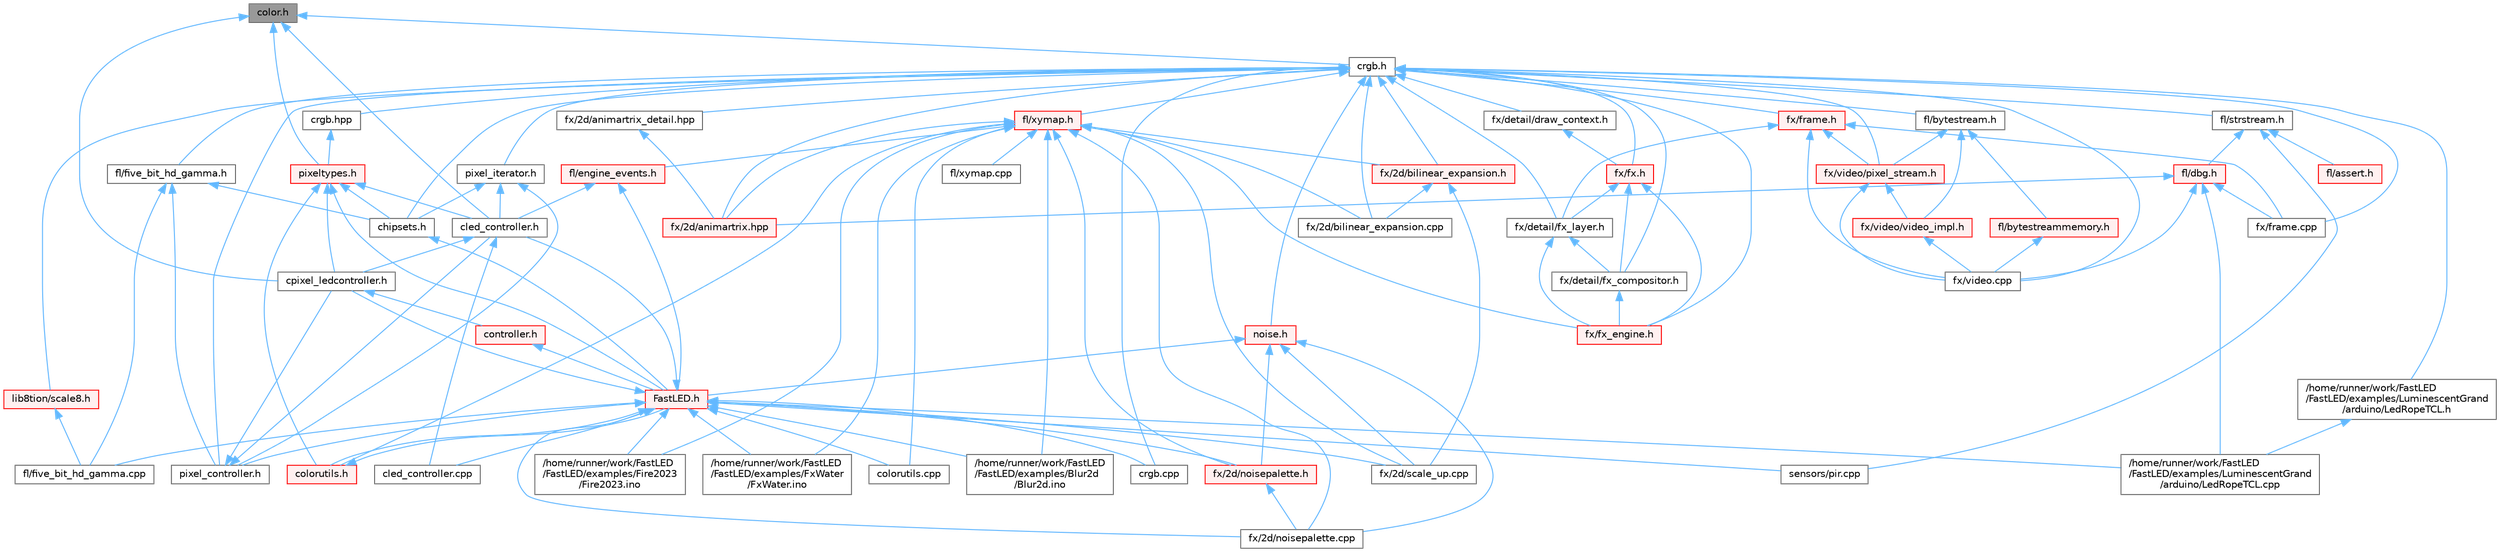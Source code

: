 digraph "color.h"
{
 // INTERACTIVE_SVG=YES
 // LATEX_PDF_SIZE
  bgcolor="transparent";
  edge [fontname=Helvetica,fontsize=10,labelfontname=Helvetica,labelfontsize=10];
  node [fontname=Helvetica,fontsize=10,shape=box,height=0.2,width=0.4];
  Node1 [id="Node000001",label="color.h",height=0.2,width=0.4,color="gray40", fillcolor="grey60", style="filled", fontcolor="black",tooltip="Contains definitions for color correction and temperature."];
  Node1 -> Node2 [id="edge1_Node000001_Node000002",dir="back",color="steelblue1",style="solid",tooltip=" "];
  Node2 [id="Node000002",label="cled_controller.h",height=0.2,width=0.4,color="grey40", fillcolor="white", style="filled",URL="$db/d6d/cled__controller_8h.html",tooltip="base definitions used by led controllers for writing out led data"];
  Node2 -> Node3 [id="edge2_Node000002_Node000003",dir="back",color="steelblue1",style="solid",tooltip=" "];
  Node3 [id="Node000003",label="cled_controller.cpp",height=0.2,width=0.4,color="grey40", fillcolor="white", style="filled",URL="$dd/dd8/cled__controller_8cpp.html",tooltip="base definitions used by led controllers for writing out led data"];
  Node2 -> Node4 [id="edge3_Node000002_Node000004",dir="back",color="steelblue1",style="solid",tooltip=" "];
  Node4 [id="Node000004",label="cpixel_ledcontroller.h",height=0.2,width=0.4,color="grey40", fillcolor="white", style="filled",URL="$d9/d57/cpixel__ledcontroller_8h.html",tooltip="defines the templated version of the CLEDController class"];
  Node4 -> Node5 [id="edge4_Node000004_Node000005",dir="back",color="steelblue1",style="solid",tooltip=" "];
  Node5 [id="Node000005",label="controller.h",height=0.2,width=0.4,color="red", fillcolor="#FFF0F0", style="filled",URL="$d2/dd9/controller_8h.html",tooltip="deprecated: base definitions used by led controllers for writing out led data"];
  Node5 -> Node6 [id="edge5_Node000005_Node000006",dir="back",color="steelblue1",style="solid",tooltip=" "];
  Node6 [id="Node000006",label="FastLED.h",height=0.2,width=0.4,color="red", fillcolor="#FFF0F0", style="filled",URL="$db/d97/_fast_l_e_d_8h.html",tooltip="central include file for FastLED, defines the CFastLED class/object"];
  Node6 -> Node14 [id="edge6_Node000006_Node000014",dir="back",color="steelblue1",style="solid",tooltip=" "];
  Node14 [id="Node000014",label="/home/runner/work/FastLED\l/FastLED/examples/Blur2d\l/Blur2d.ino",height=0.2,width=0.4,color="grey40", fillcolor="white", style="filled",URL="$df/d42/_blur2d_8ino.html",tooltip=" "];
  Node6 -> Node26 [id="edge7_Node000006_Node000026",dir="back",color="steelblue1",style="solid",tooltip=" "];
  Node26 [id="Node000026",label="/home/runner/work/FastLED\l/FastLED/examples/Fire2023\l/Fire2023.ino",height=0.2,width=0.4,color="grey40", fillcolor="white", style="filled",URL="$d8/d2c/_fire2023_8ino.html",tooltip=" "];
  Node6 -> Node38 [id="edge8_Node000006_Node000038",dir="back",color="steelblue1",style="solid",tooltip=" "];
  Node38 [id="Node000038",label="/home/runner/work/FastLED\l/FastLED/examples/FxWater\l/FxWater.ino",height=0.2,width=0.4,color="grey40", fillcolor="white", style="filled",URL="$dd/d61/_fx_water_8ino.html",tooltip=" "];
  Node6 -> Node40 [id="edge9_Node000006_Node000040",dir="back",color="steelblue1",style="solid",tooltip=" "];
  Node40 [id="Node000040",label="/home/runner/work/FastLED\l/FastLED/examples/LuminescentGrand\l/arduino/LedRopeTCL.cpp",height=0.2,width=0.4,color="grey40", fillcolor="white", style="filled",URL="$d6/dc9/_led_rope_t_c_l_8cpp.html",tooltip=" "];
  Node6 -> Node3 [id="edge10_Node000006_Node000003",dir="back",color="steelblue1",style="solid",tooltip=" "];
  Node6 -> Node2 [id="edge11_Node000006_Node000002",dir="back",color="steelblue1",style="solid",tooltip=" "];
  Node6 -> Node71 [id="edge12_Node000006_Node000071",dir="back",color="steelblue1",style="solid",tooltip=" "];
  Node71 [id="Node000071",label="colorutils.cpp",height=0.2,width=0.4,color="grey40", fillcolor="white", style="filled",URL="$da/d2d/colorutils_8cpp.html",tooltip="Utility functions for color fill, palettes, blending, and more."];
  Node6 -> Node72 [id="edge13_Node000006_Node000072",dir="back",color="steelblue1",style="solid",tooltip=" "];
  Node72 [id="Node000072",label="colorutils.h",height=0.2,width=0.4,color="red", fillcolor="#FFF0F0", style="filled",URL="$d1/dfb/colorutils_8h.html",tooltip="Utility functions for color fill, palettes, blending, and more."];
  Node72 -> Node6 [id="edge14_Node000072_Node000006",dir="back",color="steelblue1",style="solid",tooltip=" "];
  Node6 -> Node4 [id="edge15_Node000006_Node000004",dir="back",color="steelblue1",style="solid",tooltip=" "];
  Node6 -> Node74 [id="edge16_Node000006_Node000074",dir="back",color="steelblue1",style="solid",tooltip=" "];
  Node74 [id="Node000074",label="crgb.cpp",height=0.2,width=0.4,color="grey40", fillcolor="white", style="filled",URL="$d0/de3/crgb_8cpp.html",tooltip="Utility functions for the red, green, and blue (RGB) pixel struct."];
  Node6 -> Node84 [id="edge17_Node000006_Node000084",dir="back",color="steelblue1",style="solid",tooltip=" "];
  Node84 [id="Node000084",label="fl/five_bit_hd_gamma.cpp",height=0.2,width=0.4,color="grey40", fillcolor="white", style="filled",URL="$dd/d05/five__bit__hd__gamma_8cpp.html",tooltip="Defines functions for five-bit gamma correction."];
  Node6 -> Node92 [id="edge18_Node000006_Node000092",dir="back",color="steelblue1",style="solid",tooltip=" "];
  Node92 [id="Node000092",label="fx/2d/noisepalette.cpp",height=0.2,width=0.4,color="grey40", fillcolor="white", style="filled",URL="$d6/d66/noisepalette_8cpp.html",tooltip=" "];
  Node6 -> Node93 [id="edge19_Node000006_Node000093",dir="back",color="steelblue1",style="solid",tooltip=" "];
  Node93 [id="Node000093",label="fx/2d/noisepalette.h",height=0.2,width=0.4,color="red", fillcolor="#FFF0F0", style="filled",URL="$d6/dc7/noisepalette_8h.html",tooltip="Demonstrates how to mix noise generation with color palettes on a 2D LED matrix."];
  Node93 -> Node92 [id="edge20_Node000093_Node000092",dir="back",color="steelblue1",style="solid",tooltip=" "];
  Node6 -> Node95 [id="edge21_Node000006_Node000095",dir="back",color="steelblue1",style="solid",tooltip=" "];
  Node95 [id="Node000095",label="fx/2d/scale_up.cpp",height=0.2,width=0.4,color="grey40", fillcolor="white", style="filled",URL="$dc/d8c/scale__up_8cpp.html",tooltip=" "];
  Node6 -> Node109 [id="edge22_Node000006_Node000109",dir="back",color="steelblue1",style="solid",tooltip=" "];
  Node109 [id="Node000109",label="pixel_controller.h",height=0.2,width=0.4,color="grey40", fillcolor="white", style="filled",URL="$d5/d4d/pixel__controller_8h.html",tooltip="Low level pixel data writing class."];
  Node109 -> Node2 [id="edge23_Node000109_Node000002",dir="back",color="steelblue1",style="solid",tooltip=" "];
  Node109 -> Node4 [id="edge24_Node000109_Node000004",dir="back",color="steelblue1",style="solid",tooltip=" "];
  Node6 -> Node81 [id="edge25_Node000006_Node000081",dir="back",color="steelblue1",style="solid",tooltip=" "];
  Node81 [id="Node000081",label="sensors/pir.cpp",height=0.2,width=0.4,color="grey40", fillcolor="white", style="filled",URL="$d2/da7/pir_8cpp.html",tooltip=" "];
  Node1 -> Node4 [id="edge26_Node000001_Node000004",dir="back",color="steelblue1",style="solid",tooltip=" "];
  Node1 -> Node115 [id="edge27_Node000001_Node000115",dir="back",color="steelblue1",style="solid",tooltip=" "];
  Node115 [id="Node000115",label="crgb.h",height=0.2,width=0.4,color="grey40", fillcolor="white", style="filled",URL="$db/dd1/crgb_8h.html",tooltip="Defines the red, green, and blue (RGB) pixel struct."];
  Node115 -> Node116 [id="edge28_Node000115_Node000116",dir="back",color="steelblue1",style="solid",tooltip=" "];
  Node116 [id="Node000116",label="/home/runner/work/FastLED\l/FastLED/examples/LuminescentGrand\l/arduino/LedRopeTCL.h",height=0.2,width=0.4,color="grey40", fillcolor="white", style="filled",URL="$d9/d7e/_led_rope_t_c_l_8h.html",tooltip=" "];
  Node116 -> Node40 [id="edge29_Node000116_Node000040",dir="back",color="steelblue1",style="solid",tooltip=" "];
  Node115 -> Node105 [id="edge30_Node000115_Node000105",dir="back",color="steelblue1",style="solid",tooltip=" "];
  Node105 [id="Node000105",label="chipsets.h",height=0.2,width=0.4,color="grey40", fillcolor="white", style="filled",URL="$db/d66/chipsets_8h.html",tooltip="Contains the bulk of the definitions for the various LED chipsets supported."];
  Node105 -> Node6 [id="edge31_Node000105_Node000006",dir="back",color="steelblue1",style="solid",tooltip=" "];
  Node115 -> Node74 [id="edge32_Node000115_Node000074",dir="back",color="steelblue1",style="solid",tooltip=" "];
  Node115 -> Node103 [id="edge33_Node000115_Node000103",dir="back",color="steelblue1",style="solid",tooltip=" "];
  Node103 [id="Node000103",label="crgb.hpp",height=0.2,width=0.4,color="grey40", fillcolor="white", style="filled",URL="$d0/d4b/crgb_8hpp.html",tooltip="Defines utility functions for the red, green, and blue (RGB) pixel struct."];
  Node103 -> Node104 [id="edge34_Node000103_Node000104",dir="back",color="steelblue1",style="solid",tooltip=" "];
  Node104 [id="Node000104",label="pixeltypes.h",height=0.2,width=0.4,color="red", fillcolor="#FFF0F0", style="filled",URL="$d2/dba/pixeltypes_8h.html",tooltip="Includes defintions for RGB and HSV pixels."];
  Node104 -> Node6 [id="edge35_Node000104_Node000006",dir="back",color="steelblue1",style="solid",tooltip=" "];
  Node104 -> Node105 [id="edge36_Node000104_Node000105",dir="back",color="steelblue1",style="solid",tooltip=" "];
  Node104 -> Node2 [id="edge37_Node000104_Node000002",dir="back",color="steelblue1",style="solid",tooltip=" "];
  Node104 -> Node72 [id="edge38_Node000104_Node000072",dir="back",color="steelblue1",style="solid",tooltip=" "];
  Node104 -> Node4 [id="edge39_Node000104_Node000004",dir="back",color="steelblue1",style="solid",tooltip=" "];
  Node115 -> Node117 [id="edge40_Node000115_Node000117",dir="back",color="steelblue1",style="solid",tooltip=" "];
  Node117 [id="Node000117",label="fl/bytestream.h",height=0.2,width=0.4,color="grey40", fillcolor="white", style="filled",URL="$dd/d2b/bytestream_8h.html",tooltip=" "];
  Node117 -> Node118 [id="edge41_Node000117_Node000118",dir="back",color="steelblue1",style="solid",tooltip=" "];
  Node118 [id="Node000118",label="fl/bytestreammemory.h",height=0.2,width=0.4,color="red", fillcolor="#FFF0F0", style="filled",URL="$d1/d24/bytestreammemory_8h.html",tooltip=" "];
  Node118 -> Node120 [id="edge42_Node000118_Node000120",dir="back",color="steelblue1",style="solid",tooltip=" "];
  Node120 [id="Node000120",label="fx/video.cpp",height=0.2,width=0.4,color="grey40", fillcolor="white", style="filled",URL="$d0/d05/video_8cpp.html",tooltip=" "];
  Node117 -> Node121 [id="edge43_Node000117_Node000121",dir="back",color="steelblue1",style="solid",tooltip=" "];
  Node121 [id="Node000121",label="fx/video/pixel_stream.h",height=0.2,width=0.4,color="red", fillcolor="#FFF0F0", style="filled",URL="$d3/dfa/pixel__stream_8h.html",tooltip=" "];
  Node121 -> Node120 [id="edge44_Node000121_Node000120",dir="back",color="steelblue1",style="solid",tooltip=" "];
  Node121 -> Node124 [id="edge45_Node000121_Node000124",dir="back",color="steelblue1",style="solid",tooltip=" "];
  Node124 [id="Node000124",label="fx/video/video_impl.h",height=0.2,width=0.4,color="red", fillcolor="#FFF0F0", style="filled",URL="$d5/d82/video__impl_8h.html",tooltip=" "];
  Node124 -> Node120 [id="edge46_Node000124_Node000120",dir="back",color="steelblue1",style="solid",tooltip=" "];
  Node117 -> Node124 [id="edge47_Node000117_Node000124",dir="back",color="steelblue1",style="solid",tooltip=" "];
  Node115 -> Node127 [id="edge48_Node000115_Node000127",dir="back",color="steelblue1",style="solid",tooltip=" "];
  Node127 [id="Node000127",label="fl/five_bit_hd_gamma.h",height=0.2,width=0.4,color="grey40", fillcolor="white", style="filled",URL="$dc/d44/five__bit__hd__gamma_8h.html",tooltip="Declares functions for five-bit gamma correction."];
  Node127 -> Node105 [id="edge49_Node000127_Node000105",dir="back",color="steelblue1",style="solid",tooltip=" "];
  Node127 -> Node84 [id="edge50_Node000127_Node000084",dir="back",color="steelblue1",style="solid",tooltip=" "];
  Node127 -> Node109 [id="edge51_Node000127_Node000109",dir="back",color="steelblue1",style="solid",tooltip=" "];
  Node115 -> Node128 [id="edge52_Node000115_Node000128",dir="back",color="steelblue1",style="solid",tooltip=" "];
  Node128 [id="Node000128",label="fl/strstream.h",height=0.2,width=0.4,color="grey40", fillcolor="white", style="filled",URL="$d8/d00/strstream_8h.html",tooltip=" "];
  Node128 -> Node129 [id="edge53_Node000128_Node000129",dir="back",color="steelblue1",style="solid",tooltip=" "];
  Node129 [id="Node000129",label="fl/assert.h",height=0.2,width=0.4,color="red", fillcolor="#FFF0F0", style="filled",URL="$dc/da7/assert_8h.html",tooltip=" "];
  Node128 -> Node143 [id="edge54_Node000128_Node000143",dir="back",color="steelblue1",style="solid",tooltip=" "];
  Node143 [id="Node000143",label="fl/dbg.h",height=0.2,width=0.4,color="red", fillcolor="#FFF0F0", style="filled",URL="$d6/d01/dbg_8h.html",tooltip=" "];
  Node143 -> Node40 [id="edge55_Node000143_Node000040",dir="back",color="steelblue1",style="solid",tooltip=" "];
  Node143 -> Node150 [id="edge56_Node000143_Node000150",dir="back",color="steelblue1",style="solid",tooltip=" "];
  Node150 [id="Node000150",label="fx/2d/animartrix.hpp",height=0.2,width=0.4,color="red", fillcolor="#FFF0F0", style="filled",URL="$d3/dc3/animartrix_8hpp.html",tooltip=" "];
  Node143 -> Node151 [id="edge57_Node000143_Node000151",dir="back",color="steelblue1",style="solid",tooltip=" "];
  Node151 [id="Node000151",label="fx/frame.cpp",height=0.2,width=0.4,color="grey40", fillcolor="white", style="filled",URL="$da/d14/frame_8cpp.html",tooltip=" "];
  Node143 -> Node120 [id="edge58_Node000143_Node000120",dir="back",color="steelblue1",style="solid",tooltip=" "];
  Node128 -> Node81 [id="edge59_Node000128_Node000081",dir="back",color="steelblue1",style="solid",tooltip=" "];
  Node115 -> Node152 [id="edge60_Node000115_Node000152",dir="back",color="steelblue1",style="solid",tooltip=" "];
  Node152 [id="Node000152",label="fl/xymap.h",height=0.2,width=0.4,color="red", fillcolor="#FFF0F0", style="filled",URL="$d6/dc9/fl_2xymap_8h.html",tooltip=" "];
  Node152 -> Node14 [id="edge61_Node000152_Node000014",dir="back",color="steelblue1",style="solid",tooltip=" "];
  Node152 -> Node26 [id="edge62_Node000152_Node000026",dir="back",color="steelblue1",style="solid",tooltip=" "];
  Node152 -> Node38 [id="edge63_Node000152_Node000038",dir="back",color="steelblue1",style="solid",tooltip=" "];
  Node152 -> Node71 [id="edge64_Node000152_Node000071",dir="back",color="steelblue1",style="solid",tooltip=" "];
  Node152 -> Node72 [id="edge65_Node000152_Node000072",dir="back",color="steelblue1",style="solid",tooltip=" "];
  Node152 -> Node135 [id="edge66_Node000152_Node000135",dir="back",color="steelblue1",style="solid",tooltip=" "];
  Node135 [id="Node000135",label="fl/engine_events.h",height=0.2,width=0.4,color="red", fillcolor="#FFF0F0", style="filled",URL="$dc/dd9/fl_2engine__events_8h.html",tooltip=" "];
  Node135 -> Node6 [id="edge67_Node000135_Node000006",dir="back",color="steelblue1",style="solid",tooltip=" "];
  Node135 -> Node2 [id="edge68_Node000135_Node000002",dir="back",color="steelblue1",style="solid",tooltip=" "];
  Node152 -> Node139 [id="edge69_Node000152_Node000139",dir="back",color="steelblue1",style="solid",tooltip=" "];
  Node139 [id="Node000139",label="fl/xymap.cpp",height=0.2,width=0.4,color="grey40", fillcolor="white", style="filled",URL="$d7/d09/xymap_8cpp.html",tooltip=" "];
  Node152 -> Node150 [id="edge70_Node000152_Node000150",dir="back",color="steelblue1",style="solid",tooltip=" "];
  Node152 -> Node153 [id="edge71_Node000152_Node000153",dir="back",color="steelblue1",style="solid",tooltip=" "];
  Node153 [id="Node000153",label="fx/2d/bilinear_expansion.cpp",height=0.2,width=0.4,color="grey40", fillcolor="white", style="filled",URL="$de/d80/bilinear__expansion_8cpp.html",tooltip="Demonstrates how to mix noise generation with color palettes on a 2D LED matrix."];
  Node152 -> Node154 [id="edge72_Node000152_Node000154",dir="back",color="steelblue1",style="solid",tooltip=" "];
  Node154 [id="Node000154",label="fx/2d/bilinear_expansion.h",height=0.2,width=0.4,color="red", fillcolor="#FFF0F0", style="filled",URL="$da/d34/bilinear__expansion_8h.html",tooltip="Demonstrates how to mix noise generation with color palettes on a 2D LED matrix."];
  Node154 -> Node153 [id="edge73_Node000154_Node000153",dir="back",color="steelblue1",style="solid",tooltip=" "];
  Node154 -> Node95 [id="edge74_Node000154_Node000095",dir="back",color="steelblue1",style="solid",tooltip=" "];
  Node152 -> Node92 [id="edge75_Node000152_Node000092",dir="back",color="steelblue1",style="solid",tooltip=" "];
  Node152 -> Node93 [id="edge76_Node000152_Node000093",dir="back",color="steelblue1",style="solid",tooltip=" "];
  Node152 -> Node95 [id="edge77_Node000152_Node000095",dir="back",color="steelblue1",style="solid",tooltip=" "];
  Node152 -> Node141 [id="edge78_Node000152_Node000141",dir="back",color="steelblue1",style="solid",tooltip=" "];
  Node141 [id="Node000141",label="fx/fx_engine.h",height=0.2,width=0.4,color="red", fillcolor="#FFF0F0", style="filled",URL="$d9/d3c/fx__engine_8h.html",tooltip=" "];
  Node115 -> Node150 [id="edge79_Node000115_Node000150",dir="back",color="steelblue1",style="solid",tooltip=" "];
  Node115 -> Node158 [id="edge80_Node000115_Node000158",dir="back",color="steelblue1",style="solid",tooltip=" "];
  Node158 [id="Node000158",label="fx/2d/animartrix_detail.hpp",height=0.2,width=0.4,color="grey40", fillcolor="white", style="filled",URL="$d3/d3b/animartrix__detail_8hpp.html",tooltip=" "];
  Node158 -> Node150 [id="edge81_Node000158_Node000150",dir="back",color="steelblue1",style="solid",tooltip=" "];
  Node115 -> Node153 [id="edge82_Node000115_Node000153",dir="back",color="steelblue1",style="solid",tooltip=" "];
  Node115 -> Node154 [id="edge83_Node000115_Node000154",dir="back",color="steelblue1",style="solid",tooltip=" "];
  Node115 -> Node159 [id="edge84_Node000115_Node000159",dir="back",color="steelblue1",style="solid",tooltip=" "];
  Node159 [id="Node000159",label="fx/detail/draw_context.h",height=0.2,width=0.4,color="grey40", fillcolor="white", style="filled",URL="$db/ded/draw__context_8h.html",tooltip=" "];
  Node159 -> Node160 [id="edge85_Node000159_Node000160",dir="back",color="steelblue1",style="solid",tooltip=" "];
  Node160 [id="Node000160",label="fx/fx.h",height=0.2,width=0.4,color="red", fillcolor="#FFF0F0", style="filled",URL="$d2/d0c/fx_8h.html",tooltip=" "];
  Node160 -> Node148 [id="edge86_Node000160_Node000148",dir="back",color="steelblue1",style="solid",tooltip=" "];
  Node148 [id="Node000148",label="fx/detail/fx_compositor.h",height=0.2,width=0.4,color="grey40", fillcolor="white", style="filled",URL="$d5/d6b/fx__compositor_8h.html",tooltip=" "];
  Node148 -> Node141 [id="edge87_Node000148_Node000141",dir="back",color="steelblue1",style="solid",tooltip=" "];
  Node160 -> Node147 [id="edge88_Node000160_Node000147",dir="back",color="steelblue1",style="solid",tooltip=" "];
  Node147 [id="Node000147",label="fx/detail/fx_layer.h",height=0.2,width=0.4,color="grey40", fillcolor="white", style="filled",URL="$d7/d2f/fx__layer_8h.html",tooltip=" "];
  Node147 -> Node148 [id="edge89_Node000147_Node000148",dir="back",color="steelblue1",style="solid",tooltip=" "];
  Node147 -> Node141 [id="edge90_Node000147_Node000141",dir="back",color="steelblue1",style="solid",tooltip=" "];
  Node160 -> Node141 [id="edge91_Node000160_Node000141",dir="back",color="steelblue1",style="solid",tooltip=" "];
  Node115 -> Node148 [id="edge92_Node000115_Node000148",dir="back",color="steelblue1",style="solid",tooltip=" "];
  Node115 -> Node147 [id="edge93_Node000115_Node000147",dir="back",color="steelblue1",style="solid",tooltip=" "];
  Node115 -> Node151 [id="edge94_Node000115_Node000151",dir="back",color="steelblue1",style="solid",tooltip=" "];
  Node115 -> Node165 [id="edge95_Node000115_Node000165",dir="back",color="steelblue1",style="solid",tooltip=" "];
  Node165 [id="Node000165",label="fx/frame.h",height=0.2,width=0.4,color="red", fillcolor="#FFF0F0", style="filled",URL="$df/d7d/frame_8h.html",tooltip=" "];
  Node165 -> Node147 [id="edge96_Node000165_Node000147",dir="back",color="steelblue1",style="solid",tooltip=" "];
  Node165 -> Node151 [id="edge97_Node000165_Node000151",dir="back",color="steelblue1",style="solid",tooltip=" "];
  Node165 -> Node120 [id="edge98_Node000165_Node000120",dir="back",color="steelblue1",style="solid",tooltip=" "];
  Node165 -> Node121 [id="edge99_Node000165_Node000121",dir="back",color="steelblue1",style="solid",tooltip=" "];
  Node115 -> Node160 [id="edge100_Node000115_Node000160",dir="back",color="steelblue1",style="solid",tooltip=" "];
  Node115 -> Node141 [id="edge101_Node000115_Node000141",dir="back",color="steelblue1",style="solid",tooltip=" "];
  Node115 -> Node120 [id="edge102_Node000115_Node000120",dir="back",color="steelblue1",style="solid",tooltip=" "];
  Node115 -> Node121 [id="edge103_Node000115_Node000121",dir="back",color="steelblue1",style="solid",tooltip=" "];
  Node115 -> Node166 [id="edge104_Node000115_Node000166",dir="back",color="steelblue1",style="solid",tooltip=" "];
  Node166 [id="Node000166",label="lib8tion/scale8.h",height=0.2,width=0.4,color="red", fillcolor="#FFF0F0", style="filled",URL="$db/d91/scale8_8h.html",tooltip="Fast, efficient 8-bit scaling functions specifically designed for high-performance LED programming."];
  Node166 -> Node84 [id="edge105_Node000166_Node000084",dir="back",color="steelblue1",style="solid",tooltip=" "];
  Node115 -> Node168 [id="edge106_Node000115_Node000168",dir="back",color="steelblue1",style="solid",tooltip=" "];
  Node168 [id="Node000168",label="noise.h",height=0.2,width=0.4,color="red", fillcolor="#FFF0F0", style="filled",URL="$d1/d31/noise_8h.html",tooltip="Functions to generate and fill arrays with noise."];
  Node168 -> Node6 [id="edge107_Node000168_Node000006",dir="back",color="steelblue1",style="solid",tooltip=" "];
  Node168 -> Node92 [id="edge108_Node000168_Node000092",dir="back",color="steelblue1",style="solid",tooltip=" "];
  Node168 -> Node93 [id="edge109_Node000168_Node000093",dir="back",color="steelblue1",style="solid",tooltip=" "];
  Node168 -> Node95 [id="edge110_Node000168_Node000095",dir="back",color="steelblue1",style="solid",tooltip=" "];
  Node115 -> Node109 [id="edge111_Node000115_Node000109",dir="back",color="steelblue1",style="solid",tooltip=" "];
  Node115 -> Node170 [id="edge112_Node000115_Node000170",dir="back",color="steelblue1",style="solid",tooltip=" "];
  Node170 [id="Node000170",label="pixel_iterator.h",height=0.2,width=0.4,color="grey40", fillcolor="white", style="filled",URL="$d8/d6c/pixel__iterator_8h.html",tooltip="Non-templated low level pixel data writing class."];
  Node170 -> Node105 [id="edge113_Node000170_Node000105",dir="back",color="steelblue1",style="solid",tooltip=" "];
  Node170 -> Node2 [id="edge114_Node000170_Node000002",dir="back",color="steelblue1",style="solid",tooltip=" "];
  Node170 -> Node109 [id="edge115_Node000170_Node000109",dir="back",color="steelblue1",style="solid",tooltip=" "];
  Node1 -> Node104 [id="edge116_Node000001_Node000104",dir="back",color="steelblue1",style="solid",tooltip=" "];
}
